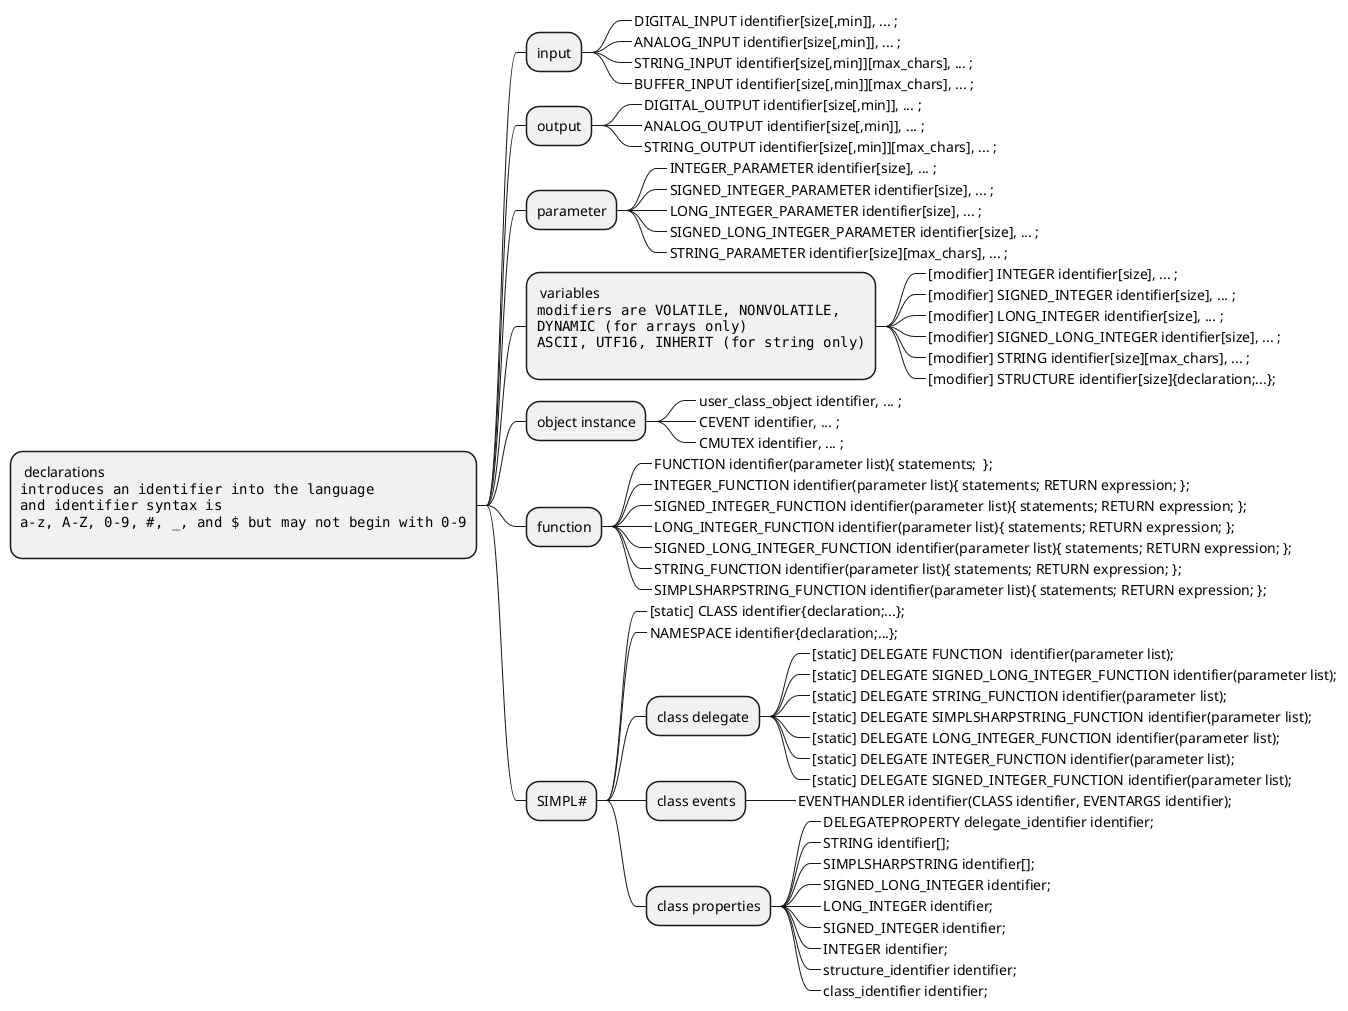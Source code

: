 @startmindmap
*: declarations
<code>
introduces an identifier into the language
and identifier syntax is
a-z, A-Z, 0-9, #, _, and $ but may not begin with 0-9
</code>
;
++ input
+++_ DIGITAL_INPUT identifier[size[,min]], ... ;
+++_ ANALOG_INPUT identifier[size[,min]], ... ;
+++_ STRING_INPUT identifier[size[,min]][max_chars], ... ;
+++_ BUFFER_INPUT identifier[size[,min]][max_chars], ... ;
++ output
+++_ DIGITAL_OUTPUT identifier[size[,min]], ... ;
+++_ ANALOG_OUTPUT identifier[size[,min]], ... ;
+++_ STRING_OUTPUT identifier[size[,min]][max_chars], ... ;
++ parameter
+++_ INTEGER_PARAMETER identifier[size], ... ;
+++_ SIGNED_INTEGER_PARAMETER identifier[size], ... ;
+++_ LONG_INTEGER_PARAMETER identifier[size], ... ;
+++_ SIGNED_LONG_INTEGER_PARAMETER identifier[size], ... ;
+++_ STRING_PARAMETER identifier[size][max_chars], ... ;
**: variables
<code>
modifiers are VOLATILE, NONVOLATILE,
DYNAMIC (for arrays only)
ASCII, UTF16, INHERIT (for string only)
</code>
;
+++_ [modifier] INTEGER identifier[size], ... ;
+++_ [modifier] SIGNED_INTEGER identifier[size], ... ;
+++_ [modifier] LONG_INTEGER identifier[size], ... ;
+++_ [modifier] SIGNED_LONG_INTEGER identifier[size], ... ;
+++_ [modifier] STRING identifier[size][max_chars], ... ;
+++_ [modifier] STRUCTURE identifier[size]{declaration;...};
++ object instance
+++_ user_class_object identifier, ... ;
+++_ CEVENT identifier, ... ;
+++_ CMUTEX identifier, ... ;
++ function
+++_ FUNCTION identifier(parameter list){ statements;  };
+++_ INTEGER_FUNCTION identifier(parameter list){ statements; RETURN expression; };
+++_ SIGNED_INTEGER_FUNCTION identifier(parameter list){ statements; RETURN expression; };
+++_ LONG_INTEGER_FUNCTION identifier(parameter list){ statements; RETURN expression; };
+++_ SIGNED_LONG_INTEGER_FUNCTION identifier(parameter list){ statements; RETURN expression; };
+++_ STRING_FUNCTION identifier(parameter list){ statements; RETURN expression; };
+++_ SIMPLSHARPSTRING_FUNCTION identifier(parameter list){ statements; RETURN expression; };
++ SIMPL#
+++_ [static] CLASS identifier{declaration;...};
+++_ NAMESPACE identifier{declaration;...};
+++ class delegate
++++_ [static] DELEGATE FUNCTION  identifier(parameter list);
++++_ [static] DELEGATE SIGNED_LONG_INTEGER_FUNCTION identifier(parameter list);
++++_ [static] DELEGATE STRING_FUNCTION identifier(parameter list);
++++_ [static] DELEGATE SIMPLSHARPSTRING_FUNCTION identifier(parameter list);
++++_ [static] DELEGATE LONG_INTEGER_FUNCTION identifier(parameter list);
++++_ [static] DELEGATE INTEGER_FUNCTION identifier(parameter list);
++++_ [static] DELEGATE SIGNED_INTEGER_FUNCTION identifier(parameter list);
+++ class events
++++_ EVENTHANDLER identifier(CLASS identifier, EVENTARGS identifier);
+++ class properties
++++_ DELEGATEPROPERTY delegate_identifier identifier;
++++_ STRING identifier[];
++++_ SIMPLSHARPSTRING identifier[];
++++_ SIGNED_LONG_INTEGER identifier;
++++_ LONG_INTEGER identifier;
++++_ SIGNED_INTEGER identifier;
++++_ INTEGER identifier;
++++_ structure_identifier identifier;
++++_ class_identifier identifier;
@endmindmap
